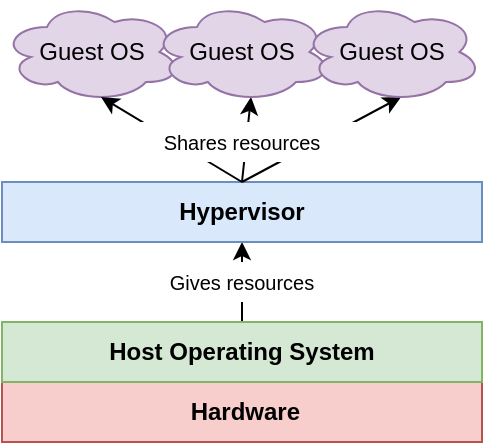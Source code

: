 <mxfile version="13.6.6" type="device"><diagram id="mTb-SH-F3x9j6F5bEC50" name="Page-1"><mxGraphModel dx="1422" dy="791" grid="1" gridSize="10" guides="1" tooltips="1" connect="1" arrows="1" fold="1" page="1" pageScale="1" pageWidth="850" pageHeight="1100" math="0" shadow="0"><root><mxCell id="0"/><mxCell id="1" parent="0"/><mxCell id="9vscRFrJptdv1akMTTKQ-3" value="&amp;nbsp;Hardware" style="rounded=0;whiteSpace=wrap;html=1;strokeColor=#b85450;fillColor=#f8cecc;fontStyle=1" vertex="1" parent="1"><mxGeometry y="190" width="240" height="30" as="geometry"/></mxCell><mxCell id="9vscRFrJptdv1akMTTKQ-27" style="edgeStyle=orthogonalEdgeStyle;rounded=0;orthogonalLoop=1;jettySize=auto;html=1;exitX=0.5;exitY=0;exitDx=0;exitDy=0;entryX=0.5;entryY=1;entryDx=0;entryDy=0;labelBackgroundColor=#ffffff;" edge="1" parent="1" source="9vscRFrJptdv1akMTTKQ-4" target="9vscRFrJptdv1akMTTKQ-5"><mxGeometry relative="1" as="geometry"/></mxCell><mxCell id="9vscRFrJptdv1akMTTKQ-4" value="Host Operating System" style="rounded=0;whiteSpace=wrap;html=1;fillColor=#d5e8d4;strokeColor=#82b366;fontStyle=1" vertex="1" parent="1"><mxGeometry y="160" width="240" height="30" as="geometry"/></mxCell><mxCell id="9vscRFrJptdv1akMTTKQ-5" value="Hypervisor" style="rounded=0;whiteSpace=wrap;html=1;fillColor=#dae8fc;strokeColor=#6c8ebf;fontStyle=1" vertex="1" parent="1"><mxGeometry y="90" width="240" height="30" as="geometry"/></mxCell><mxCell id="9vscRFrJptdv1akMTTKQ-8" value="&lt;div&gt;Guest OS&lt;/div&gt;" style="ellipse;shape=cloud;whiteSpace=wrap;html=1;fillColor=#e1d5e7;strokeColor=#9673a6;fontStyle=0" vertex="1" parent="1"><mxGeometry width="90" height="50" as="geometry"/></mxCell><mxCell id="9vscRFrJptdv1akMTTKQ-21" value="" style="endArrow=classic;html=1;labelBackgroundColor=#ffffff;entryX=0.55;entryY=0.95;entryDx=0;entryDy=0;entryPerimeter=0;exitX=0.5;exitY=0;exitDx=0;exitDy=0;" edge="1" parent="1" source="9vscRFrJptdv1akMTTKQ-5" target="9vscRFrJptdv1akMTTKQ-8"><mxGeometry width="50" height="50" relative="1" as="geometry"><mxPoint x="400" y="370" as="sourcePoint"/><mxPoint x="450" y="320" as="targetPoint"/></mxGeometry></mxCell><mxCell id="9vscRFrJptdv1akMTTKQ-22" value="" style="endArrow=classic;html=1;labelBackgroundColor=#ffffff;entryX=0.55;entryY=0.95;entryDx=0;entryDy=0;entryPerimeter=0;" edge="1" parent="1" target="9vscRFrJptdv1akMTTKQ-29"><mxGeometry width="50" height="50" relative="1" as="geometry"><mxPoint x="120" y="90" as="sourcePoint"/><mxPoint x="123.5" y="47.5" as="targetPoint"/></mxGeometry></mxCell><mxCell id="9vscRFrJptdv1akMTTKQ-23" value="" style="endArrow=classic;html=1;labelBackgroundColor=#ffffff;entryX=0.55;entryY=0.95;entryDx=0;entryDy=0;entryPerimeter=0;exitX=0.5;exitY=0;exitDx=0;exitDy=0;" edge="1" parent="1" source="9vscRFrJptdv1akMTTKQ-5" target="9vscRFrJptdv1akMTTKQ-30"><mxGeometry width="50" height="50" relative="1" as="geometry"><mxPoint x="290" y="100" as="sourcePoint"/><mxPoint x="208.5" y="47.5" as="targetPoint"/></mxGeometry></mxCell><mxCell id="9vscRFrJptdv1akMTTKQ-24" value="Shares resources" style="rounded=0;whiteSpace=wrap;html=1;fillColor=#FFFFFF;labelBackgroundColor=#ffffff;fontSize=10;strokeColor=none;" vertex="1" parent="1"><mxGeometry x="60" y="60" width="120" height="20" as="geometry"/></mxCell><mxCell id="9vscRFrJptdv1akMTTKQ-25" value="Gives resources" style="rounded=0;whiteSpace=wrap;html=1;fillColor=#FFFFFF;labelBackgroundColor=#ffffff;fontSize=10;labelBorderColor=none;strokeColor=none;" vertex="1" parent="1"><mxGeometry x="60" y="130" width="120" height="20" as="geometry"/></mxCell><mxCell id="9vscRFrJptdv1akMTTKQ-29" value="&lt;div&gt;Guest OS&lt;/div&gt;" style="ellipse;shape=cloud;whiteSpace=wrap;html=1;fillColor=#e1d5e7;strokeColor=#9673a6;fontStyle=0" vertex="1" parent="1"><mxGeometry x="75" width="90" height="50" as="geometry"/></mxCell><mxCell id="9vscRFrJptdv1akMTTKQ-30" value="&lt;div&gt;Guest OS&lt;/div&gt;" style="ellipse;shape=cloud;whiteSpace=wrap;html=1;fillColor=#e1d5e7;strokeColor=#9673a6;fontStyle=0" vertex="1" parent="1"><mxGeometry x="150" width="90" height="50" as="geometry"/></mxCell></root></mxGraphModel></diagram></mxfile>